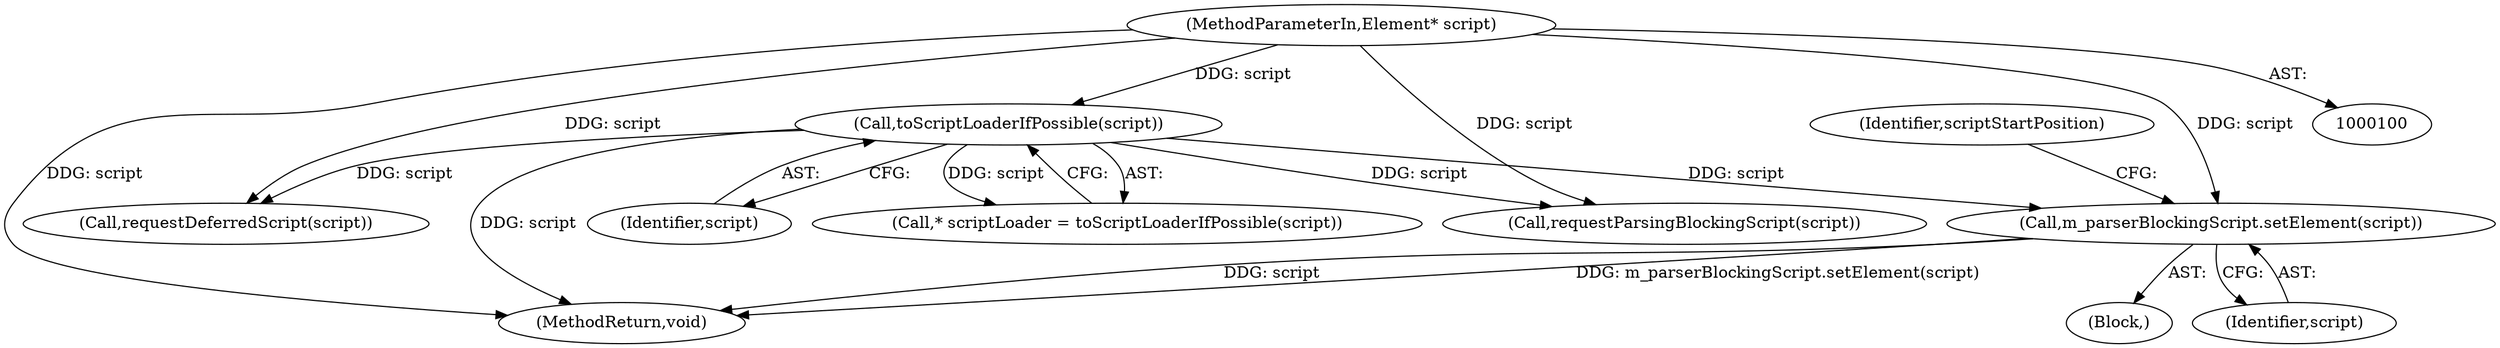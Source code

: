 digraph "0_Chrome_dff368031150a1033a1a3c913f8857679a0279be_3@pointer" {
"1000150" [label="(Call,m_parserBlockingScript.setElement(script))"];
"1000113" [label="(Call,toScriptLoaderIfPossible(script))"];
"1000101" [label="(MethodParameterIn,Element* script)"];
"1000151" [label="(Identifier,script)"];
"1000150" [label="(Call,m_parserBlockingScript.setElement(script))"];
"1000113" [label="(Call,toScriptLoaderIfPossible(script))"];
"1000139" [label="(Call,requestDeferredScript(script))"];
"1000149" [label="(Block,)"];
"1000153" [label="(Identifier,scriptStartPosition)"];
"1000161" [label="(Call,requestParsingBlockingScript(script))"];
"1000163" [label="(MethodReturn,void)"];
"1000111" [label="(Call,* scriptLoader = toScriptLoaderIfPossible(script))"];
"1000101" [label="(MethodParameterIn,Element* script)"];
"1000114" [label="(Identifier,script)"];
"1000150" -> "1000149"  [label="AST: "];
"1000150" -> "1000151"  [label="CFG: "];
"1000151" -> "1000150"  [label="AST: "];
"1000153" -> "1000150"  [label="CFG: "];
"1000150" -> "1000163"  [label="DDG: m_parserBlockingScript.setElement(script)"];
"1000150" -> "1000163"  [label="DDG: script"];
"1000113" -> "1000150"  [label="DDG: script"];
"1000101" -> "1000150"  [label="DDG: script"];
"1000113" -> "1000111"  [label="AST: "];
"1000113" -> "1000114"  [label="CFG: "];
"1000114" -> "1000113"  [label="AST: "];
"1000111" -> "1000113"  [label="CFG: "];
"1000113" -> "1000163"  [label="DDG: script"];
"1000113" -> "1000111"  [label="DDG: script"];
"1000101" -> "1000113"  [label="DDG: script"];
"1000113" -> "1000139"  [label="DDG: script"];
"1000113" -> "1000161"  [label="DDG: script"];
"1000101" -> "1000100"  [label="AST: "];
"1000101" -> "1000163"  [label="DDG: script"];
"1000101" -> "1000139"  [label="DDG: script"];
"1000101" -> "1000161"  [label="DDG: script"];
}
